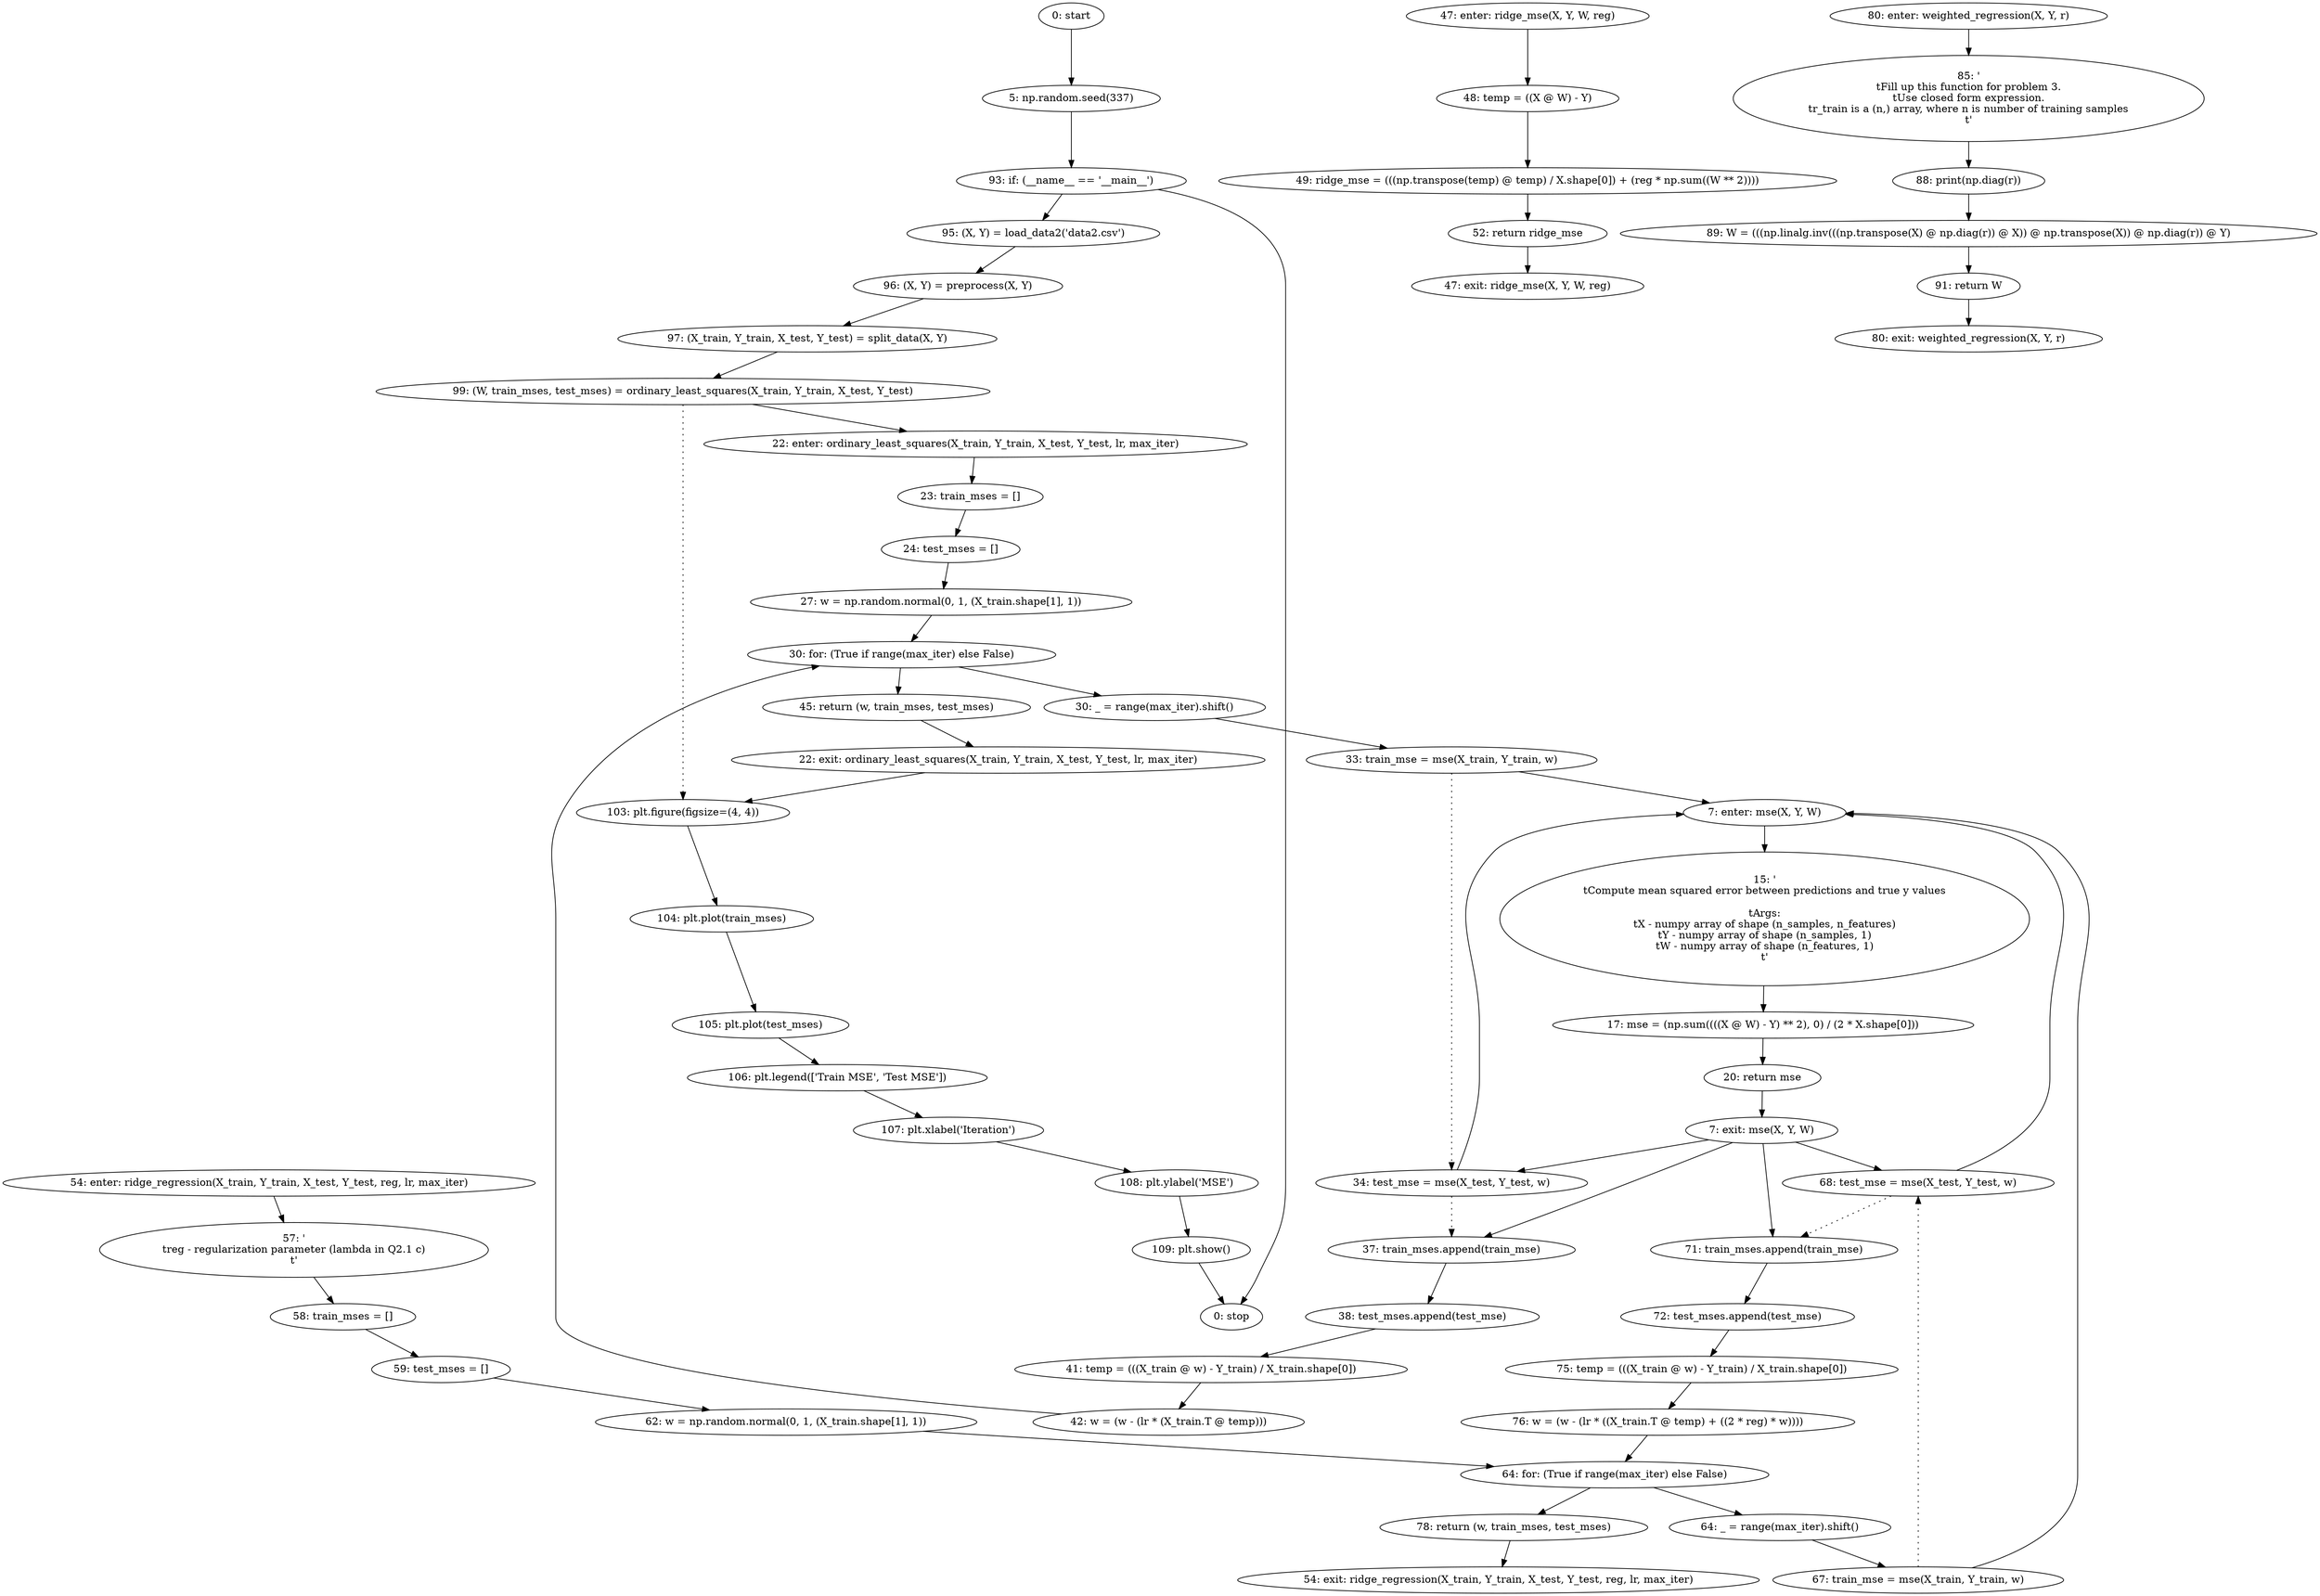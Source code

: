 strict digraph "" {
	node [label="\N"];
	0	 [label="0: start"];
	1	 [label="5: np.random.seed(337)"];
	0 -> 1;
	47	 [label="93: if: (__name__ == '__main__')"];
	1 -> 47;
	48	 [label="95: (X, Y) = load_data2('data2.csv')"];
	47 -> 48;
	59	 [label="0: stop"];
	47 -> 59;
	2	 [label="7: enter: mse(X, Y, W)"];
	4	 [label="15: '\n\tCompute mean squared error between predictions and true y values\n\n\tArgs:\n\tX - numpy array of shape (n_samples, n_features)\n\tY \
- numpy array of shape (n_samples, 1)\n\tW - numpy array of shape (n_features, 1)\n\t'"];
	2 -> 4;
	5	 [label="17: mse = (np.sum((((X @ W) - Y) ** 2), 0) / (2 * X.shape[0]))"];
	4 -> 5;
	14	 [label="33: train_mse = mse(X_train, Y_train, w)"];
	14 -> 2;
	15	 [label="34: test_mse = mse(X_test, Y_test, w)"];
	14 -> 15	 [style=dotted,
		weight=100];
	15 -> 2;
	16	 [label="37: train_mses.append(train_mse)"];
	15 -> 16	 [style=dotted,
		weight=100];
	17	 [label="38: test_mses.append(test_mse)"];
	16 -> 17;
	34	 [label="67: train_mse = mse(X_train, Y_train, w)"];
	34 -> 2;
	35	 [label="68: test_mse = mse(X_test, Y_test, w)"];
	34 -> 35	 [style=dotted,
		weight=100];
	35 -> 2;
	36	 [label="71: train_mses.append(train_mse)"];
	35 -> 36	 [style=dotted,
		weight=100];
	37	 [label="72: test_mses.append(test_mse)"];
	36 -> 37;
	3	 [label="7: exit: mse(X, Y, W)"];
	3 -> 15;
	3 -> 16;
	3 -> 35;
	3 -> 36;
	6	 [label="20: return mse"];
	6 -> 3;
	5 -> 6;
	7	 [label="22: enter: ordinary_least_squares(X_train, Y_train, X_test, Y_test, lr, max_iter)"];
	9	 [label="23: train_mses = []"];
	7 -> 9;
	10	 [label="24: test_mses = []"];
	9 -> 10;
	51	 [label="99: (W, train_mses, test_mses) = ordinary_least_squares(X_train, Y_train, X_test, Y_test)"];
	51 -> 7;
	52	 [label="103: plt.figure(figsize=(4, 4))"];
	51 -> 52	 [style=dotted,
		weight=100];
	53	 [label="104: plt.plot(train_mses)"];
	52 -> 53;
	8	 [label="22: exit: ordinary_least_squares(X_train, Y_train, X_test, Y_test, lr, max_iter)"];
	8 -> 52;
	20	 [label="45: return (w, train_mses, test_mses)"];
	20 -> 8;
	11	 [label="27: w = np.random.normal(0, 1, (X_train.shape[1], 1))"];
	10 -> 11;
	12	 [label="30: for: (True if range(max_iter) else False)"];
	11 -> 12;
	12 -> 20;
	13	 [label="30: _ = range(max_iter).shift()"];
	12 -> 13;
	13 -> 14;
	19	 [label="42: w = (w - (lr * (X_train.T @ temp)))"];
	19 -> 12;
	18	 [label="41: temp = (((X_train @ w) - Y_train) / X_train.shape[0])"];
	17 -> 18;
	18 -> 19;
	21	 [label="47: enter: ridge_mse(X, Y, W, reg)"];
	23	 [label="48: temp = ((X @ W) - Y)"];
	21 -> 23;
	24	 [label="49: ridge_mse = (((np.transpose(temp) @ temp) / X.shape[0]) + (reg * np.sum((W ** 2))))"];
	23 -> 24;
	22	 [label="47: exit: ridge_mse(X, Y, W, reg)"];
	25	 [label="52: return ridge_mse"];
	25 -> 22;
	24 -> 25;
	26	 [label="54: enter: ridge_regression(X_train, Y_train, X_test, Y_test, reg, lr, max_iter)"];
	28	 [label="57: '\n\treg - regularization parameter (lambda in Q2.1 c)\n\t'"];
	26 -> 28;
	29	 [label="58: train_mses = []"];
	28 -> 29;
	27	 [label="54: exit: ridge_regression(X_train, Y_train, X_test, Y_test, reg, lr, max_iter)"];
	40	 [label="78: return (w, train_mses, test_mses)"];
	40 -> 27;
	30	 [label="59: test_mses = []"];
	29 -> 30;
	31	 [label="62: w = np.random.normal(0, 1, (X_train.shape[1], 1))"];
	30 -> 31;
	32	 [label="64: for: (True if range(max_iter) else False)"];
	31 -> 32;
	32 -> 40;
	33	 [label="64: _ = range(max_iter).shift()"];
	32 -> 33;
	33 -> 34;
	39	 [label="76: w = (w - (lr * ((X_train.T @ temp) + ((2 * reg) * w))))"];
	39 -> 32;
	38	 [label="75: temp = (((X_train @ w) - Y_train) / X_train.shape[0])"];
	37 -> 38;
	38 -> 39;
	41	 [label="80: enter: weighted_regression(X, Y, r)"];
	43	 [label="85: '\n\tFill up this function for problem 3.\n\tUse closed form expression.\n\tr_train is a (n,) array, where n is number of training \
samples\n\t'"];
	41 -> 43;
	44	 [label="88: print(np.diag(r))"];
	43 -> 44;
	42	 [label="80: exit: weighted_regression(X, Y, r)"];
	46	 [label="91: return W"];
	46 -> 42;
	45	 [label="89: W = (((np.linalg.inv(((np.transpose(X) @ np.diag(r)) @ X)) @ np.transpose(X)) @ np.diag(r)) @ Y)"];
	44 -> 45;
	45 -> 46;
	49	 [label="96: (X, Y) = preprocess(X, Y)"];
	48 -> 49;
	50	 [label="97: (X_train, Y_train, X_test, Y_test) = split_data(X, Y)"];
	49 -> 50;
	50 -> 51;
	54	 [label="105: plt.plot(test_mses)"];
	53 -> 54;
	55	 [label="106: plt.legend(['Train MSE', 'Test MSE'])"];
	54 -> 55;
	56	 [label="107: plt.xlabel('Iteration')"];
	55 -> 56;
	57	 [label="108: plt.ylabel('MSE')"];
	56 -> 57;
	58	 [label="109: plt.show()"];
	57 -> 58;
	58 -> 59;
}

